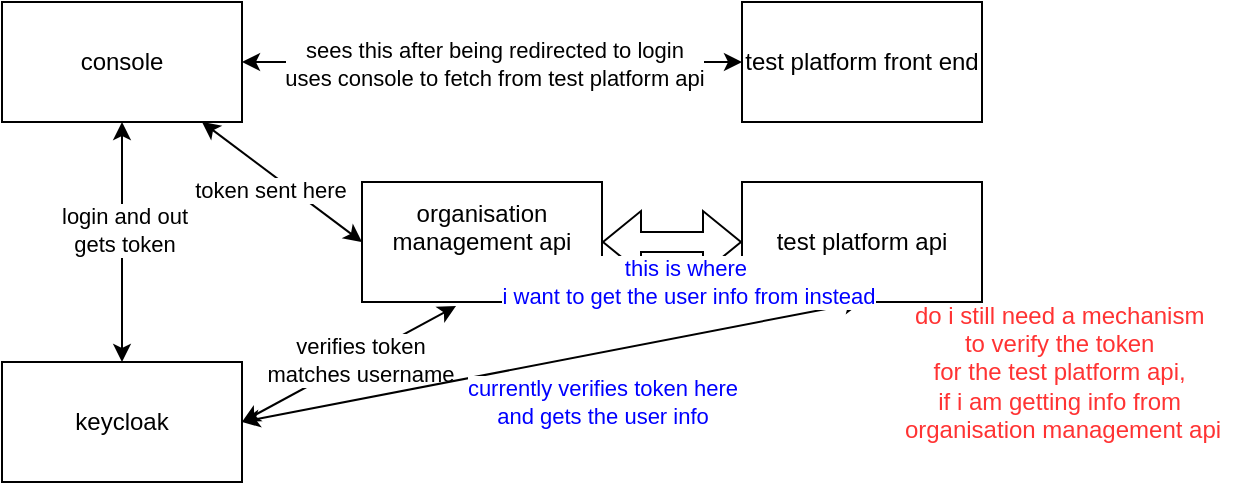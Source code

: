 <mxfile version="26.2.13">
  <diagram name="Page-1" id="IanB1PILNePWflnptnfP">
    <mxGraphModel dx="1020" dy="655" grid="1" gridSize="10" guides="1" tooltips="1" connect="1" arrows="1" fold="1" page="1" pageScale="1" pageWidth="827" pageHeight="1169" math="0" shadow="0">
      <root>
        <mxCell id="0" />
        <mxCell id="1" parent="0" />
        <mxCell id="kxaAkJOJYphk69rKwlzK-1" value="keycloak" style="rounded=0;whiteSpace=wrap;html=1;" vertex="1" parent="1">
          <mxGeometry x="160" y="460" width="120" height="60" as="geometry" />
        </mxCell>
        <mxCell id="kxaAkJOJYphk69rKwlzK-2" value="organisation management api&lt;div&gt;&lt;br&gt;&lt;/div&gt;" style="rounded=0;whiteSpace=wrap;html=1;" vertex="1" parent="1">
          <mxGeometry x="340" y="370" width="120" height="60" as="geometry" />
        </mxCell>
        <mxCell id="kxaAkJOJYphk69rKwlzK-5" value="test platform api" style="rounded=0;whiteSpace=wrap;html=1;" vertex="1" parent="1">
          <mxGeometry x="530" y="370" width="120" height="60" as="geometry" />
        </mxCell>
        <mxCell id="kxaAkJOJYphk69rKwlzK-6" value="test platform front end" style="rounded=0;whiteSpace=wrap;html=1;" vertex="1" parent="1">
          <mxGeometry x="530" y="280" width="120" height="60" as="geometry" />
        </mxCell>
        <mxCell id="kxaAkJOJYphk69rKwlzK-12" value="console" style="rounded=0;whiteSpace=wrap;html=1;" vertex="1" parent="1">
          <mxGeometry x="160" y="280" width="120" height="60" as="geometry" />
        </mxCell>
        <mxCell id="kxaAkJOJYphk69rKwlzK-13" value="" style="endArrow=classic;startArrow=classic;html=1;rounded=0;entryX=0;entryY=0.5;entryDx=0;entryDy=0;exitX=1;exitY=0.5;exitDx=0;exitDy=0;" edge="1" parent="1" source="kxaAkJOJYphk69rKwlzK-12" target="kxaAkJOJYphk69rKwlzK-6">
          <mxGeometry width="50" height="50" relative="1" as="geometry">
            <mxPoint x="390" y="370" as="sourcePoint" />
            <mxPoint x="440" y="320" as="targetPoint" />
          </mxGeometry>
        </mxCell>
        <mxCell id="kxaAkJOJYphk69rKwlzK-14" value="sees this after being redirected to login&lt;div&gt;uses console to fetch from test platform api&lt;/div&gt;" style="edgeLabel;html=1;align=center;verticalAlign=middle;resizable=0;points=[];" vertex="1" connectable="0" parent="kxaAkJOJYphk69rKwlzK-13">
          <mxGeometry x="0.008" y="-1" relative="1" as="geometry">
            <mxPoint as="offset" />
          </mxGeometry>
        </mxCell>
        <mxCell id="kxaAkJOJYphk69rKwlzK-15" value="" style="endArrow=classic;startArrow=classic;html=1;rounded=0;entryX=0.5;entryY=1;entryDx=0;entryDy=0;" edge="1" parent="1" target="kxaAkJOJYphk69rKwlzK-12">
          <mxGeometry width="50" height="50" relative="1" as="geometry">
            <mxPoint x="220" y="460" as="sourcePoint" />
            <mxPoint x="440" y="320" as="targetPoint" />
          </mxGeometry>
        </mxCell>
        <mxCell id="kxaAkJOJYphk69rKwlzK-16" value="login and out&lt;div&gt;gets token&lt;/div&gt;" style="edgeLabel;html=1;align=center;verticalAlign=middle;resizable=0;points=[];" vertex="1" connectable="0" parent="kxaAkJOJYphk69rKwlzK-15">
          <mxGeometry x="0.1" y="-1" relative="1" as="geometry">
            <mxPoint as="offset" />
          </mxGeometry>
        </mxCell>
        <mxCell id="kxaAkJOJYphk69rKwlzK-17" value="" style="endArrow=classic;startArrow=classic;html=1;rounded=0;exitX=0;exitY=0.5;exitDx=0;exitDy=0;" edge="1" parent="1" source="kxaAkJOJYphk69rKwlzK-2" target="kxaAkJOJYphk69rKwlzK-12">
          <mxGeometry width="50" height="50" relative="1" as="geometry">
            <mxPoint x="390" y="370" as="sourcePoint" />
            <mxPoint x="440" y="320" as="targetPoint" />
          </mxGeometry>
        </mxCell>
        <mxCell id="kxaAkJOJYphk69rKwlzK-18" value="token sent here" style="edgeLabel;html=1;align=center;verticalAlign=middle;resizable=0;points=[];" vertex="1" connectable="0" parent="kxaAkJOJYphk69rKwlzK-17">
          <mxGeometry x="0.048" y="7" relative="1" as="geometry">
            <mxPoint as="offset" />
          </mxGeometry>
        </mxCell>
        <mxCell id="kxaAkJOJYphk69rKwlzK-19" value="" style="endArrow=classic;startArrow=classic;html=1;rounded=0;entryX=0.392;entryY=1.033;entryDx=0;entryDy=0;entryPerimeter=0;" edge="1" parent="1" target="kxaAkJOJYphk69rKwlzK-2">
          <mxGeometry width="50" height="50" relative="1" as="geometry">
            <mxPoint x="280" y="490" as="sourcePoint" />
            <mxPoint x="330" y="440" as="targetPoint" />
          </mxGeometry>
        </mxCell>
        <mxCell id="kxaAkJOJYphk69rKwlzK-20" value="verifies token&lt;div&gt;matches username&lt;/div&gt;" style="edgeLabel;html=1;align=center;verticalAlign=middle;resizable=0;points=[];" vertex="1" connectable="0" parent="kxaAkJOJYphk69rKwlzK-19">
          <mxGeometry x="0.095" y="-1" relative="1" as="geometry">
            <mxPoint as="offset" />
          </mxGeometry>
        </mxCell>
        <mxCell id="kxaAkJOJYphk69rKwlzK-21" value="" style="endArrow=classic;startArrow=classic;html=1;rounded=0;entryX=0.5;entryY=1;entryDx=0;entryDy=0;exitX=1;exitY=0.5;exitDx=0;exitDy=0;" edge="1" parent="1" source="kxaAkJOJYphk69rKwlzK-1" target="kxaAkJOJYphk69rKwlzK-5">
          <mxGeometry width="50" height="50" relative="1" as="geometry">
            <mxPoint x="390" y="370" as="sourcePoint" />
            <mxPoint x="440" y="320" as="targetPoint" />
          </mxGeometry>
        </mxCell>
        <mxCell id="kxaAkJOJYphk69rKwlzK-22" value="&lt;font style=&quot;color: rgb(0, 0, 255);&quot;&gt;currently verifies token here&lt;/font&gt;&lt;div&gt;&lt;font style=&quot;color: rgb(0, 0, 255);&quot;&gt;and gets the user info&lt;/font&gt;&lt;/div&gt;" style="edgeLabel;html=1;align=center;verticalAlign=middle;resizable=0;points=[];" vertex="1" connectable="0" parent="kxaAkJOJYphk69rKwlzK-21">
          <mxGeometry x="0.026" relative="1" as="geometry">
            <mxPoint x="21" y="21" as="offset" />
          </mxGeometry>
        </mxCell>
        <mxCell id="kxaAkJOJYphk69rKwlzK-23" value="" style="shape=flexArrow;endArrow=classic;startArrow=classic;html=1;rounded=0;exitX=1;exitY=0.5;exitDx=0;exitDy=0;entryX=0;entryY=0.5;entryDx=0;entryDy=0;" edge="1" parent="1" source="kxaAkJOJYphk69rKwlzK-2" target="kxaAkJOJYphk69rKwlzK-5">
          <mxGeometry width="100" height="100" relative="1" as="geometry">
            <mxPoint x="360" y="390" as="sourcePoint" />
            <mxPoint x="460" y="290" as="targetPoint" />
          </mxGeometry>
        </mxCell>
        <mxCell id="kxaAkJOJYphk69rKwlzK-24" value="&lt;font style=&quot;color: rgb(0, 0, 255);&quot;&gt;this is where&amp;nbsp;&lt;/font&gt;&lt;div&gt;&lt;font style=&quot;color: rgb(0, 0, 255);&quot;&gt;i want to get the user info from instead&lt;/font&gt;&lt;/div&gt;" style="edgeLabel;html=1;align=center;verticalAlign=middle;resizable=0;points=[];" vertex="1" connectable="0" parent="kxaAkJOJYphk69rKwlzK-23">
          <mxGeometry x="0.229" y="-2" relative="1" as="geometry">
            <mxPoint y="18" as="offset" />
          </mxGeometry>
        </mxCell>
        <mxCell id="kxaAkJOJYphk69rKwlzK-25" value="&lt;font style=&quot;color: rgb(255, 51, 51);&quot;&gt;do i still need a mechanism&amp;nbsp;&lt;/font&gt;&lt;div&gt;&lt;font style=&quot;color: rgb(255, 51, 51);&quot;&gt;to verify the token&amp;nbsp;&lt;/font&gt;&lt;/div&gt;&lt;div&gt;&lt;font style=&quot;color: rgb(255, 51, 51);&quot;&gt;for the test platform api,&amp;nbsp;&lt;/font&gt;&lt;/div&gt;&lt;div&gt;&lt;font style=&quot;color: rgb(255, 51, 51);&quot;&gt;if i am getting info from&amp;nbsp;&lt;/font&gt;&lt;/div&gt;&lt;div&gt;&lt;font style=&quot;color: rgb(255, 51, 51);&quot;&gt;organisation management api&lt;/font&gt;&lt;/div&gt;" style="text;html=1;align=center;verticalAlign=middle;resizable=0;points=[];autosize=1;strokeColor=none;fillColor=none;" vertex="1" parent="1">
          <mxGeometry x="600" y="420" width="180" height="90" as="geometry" />
        </mxCell>
      </root>
    </mxGraphModel>
  </diagram>
</mxfile>
